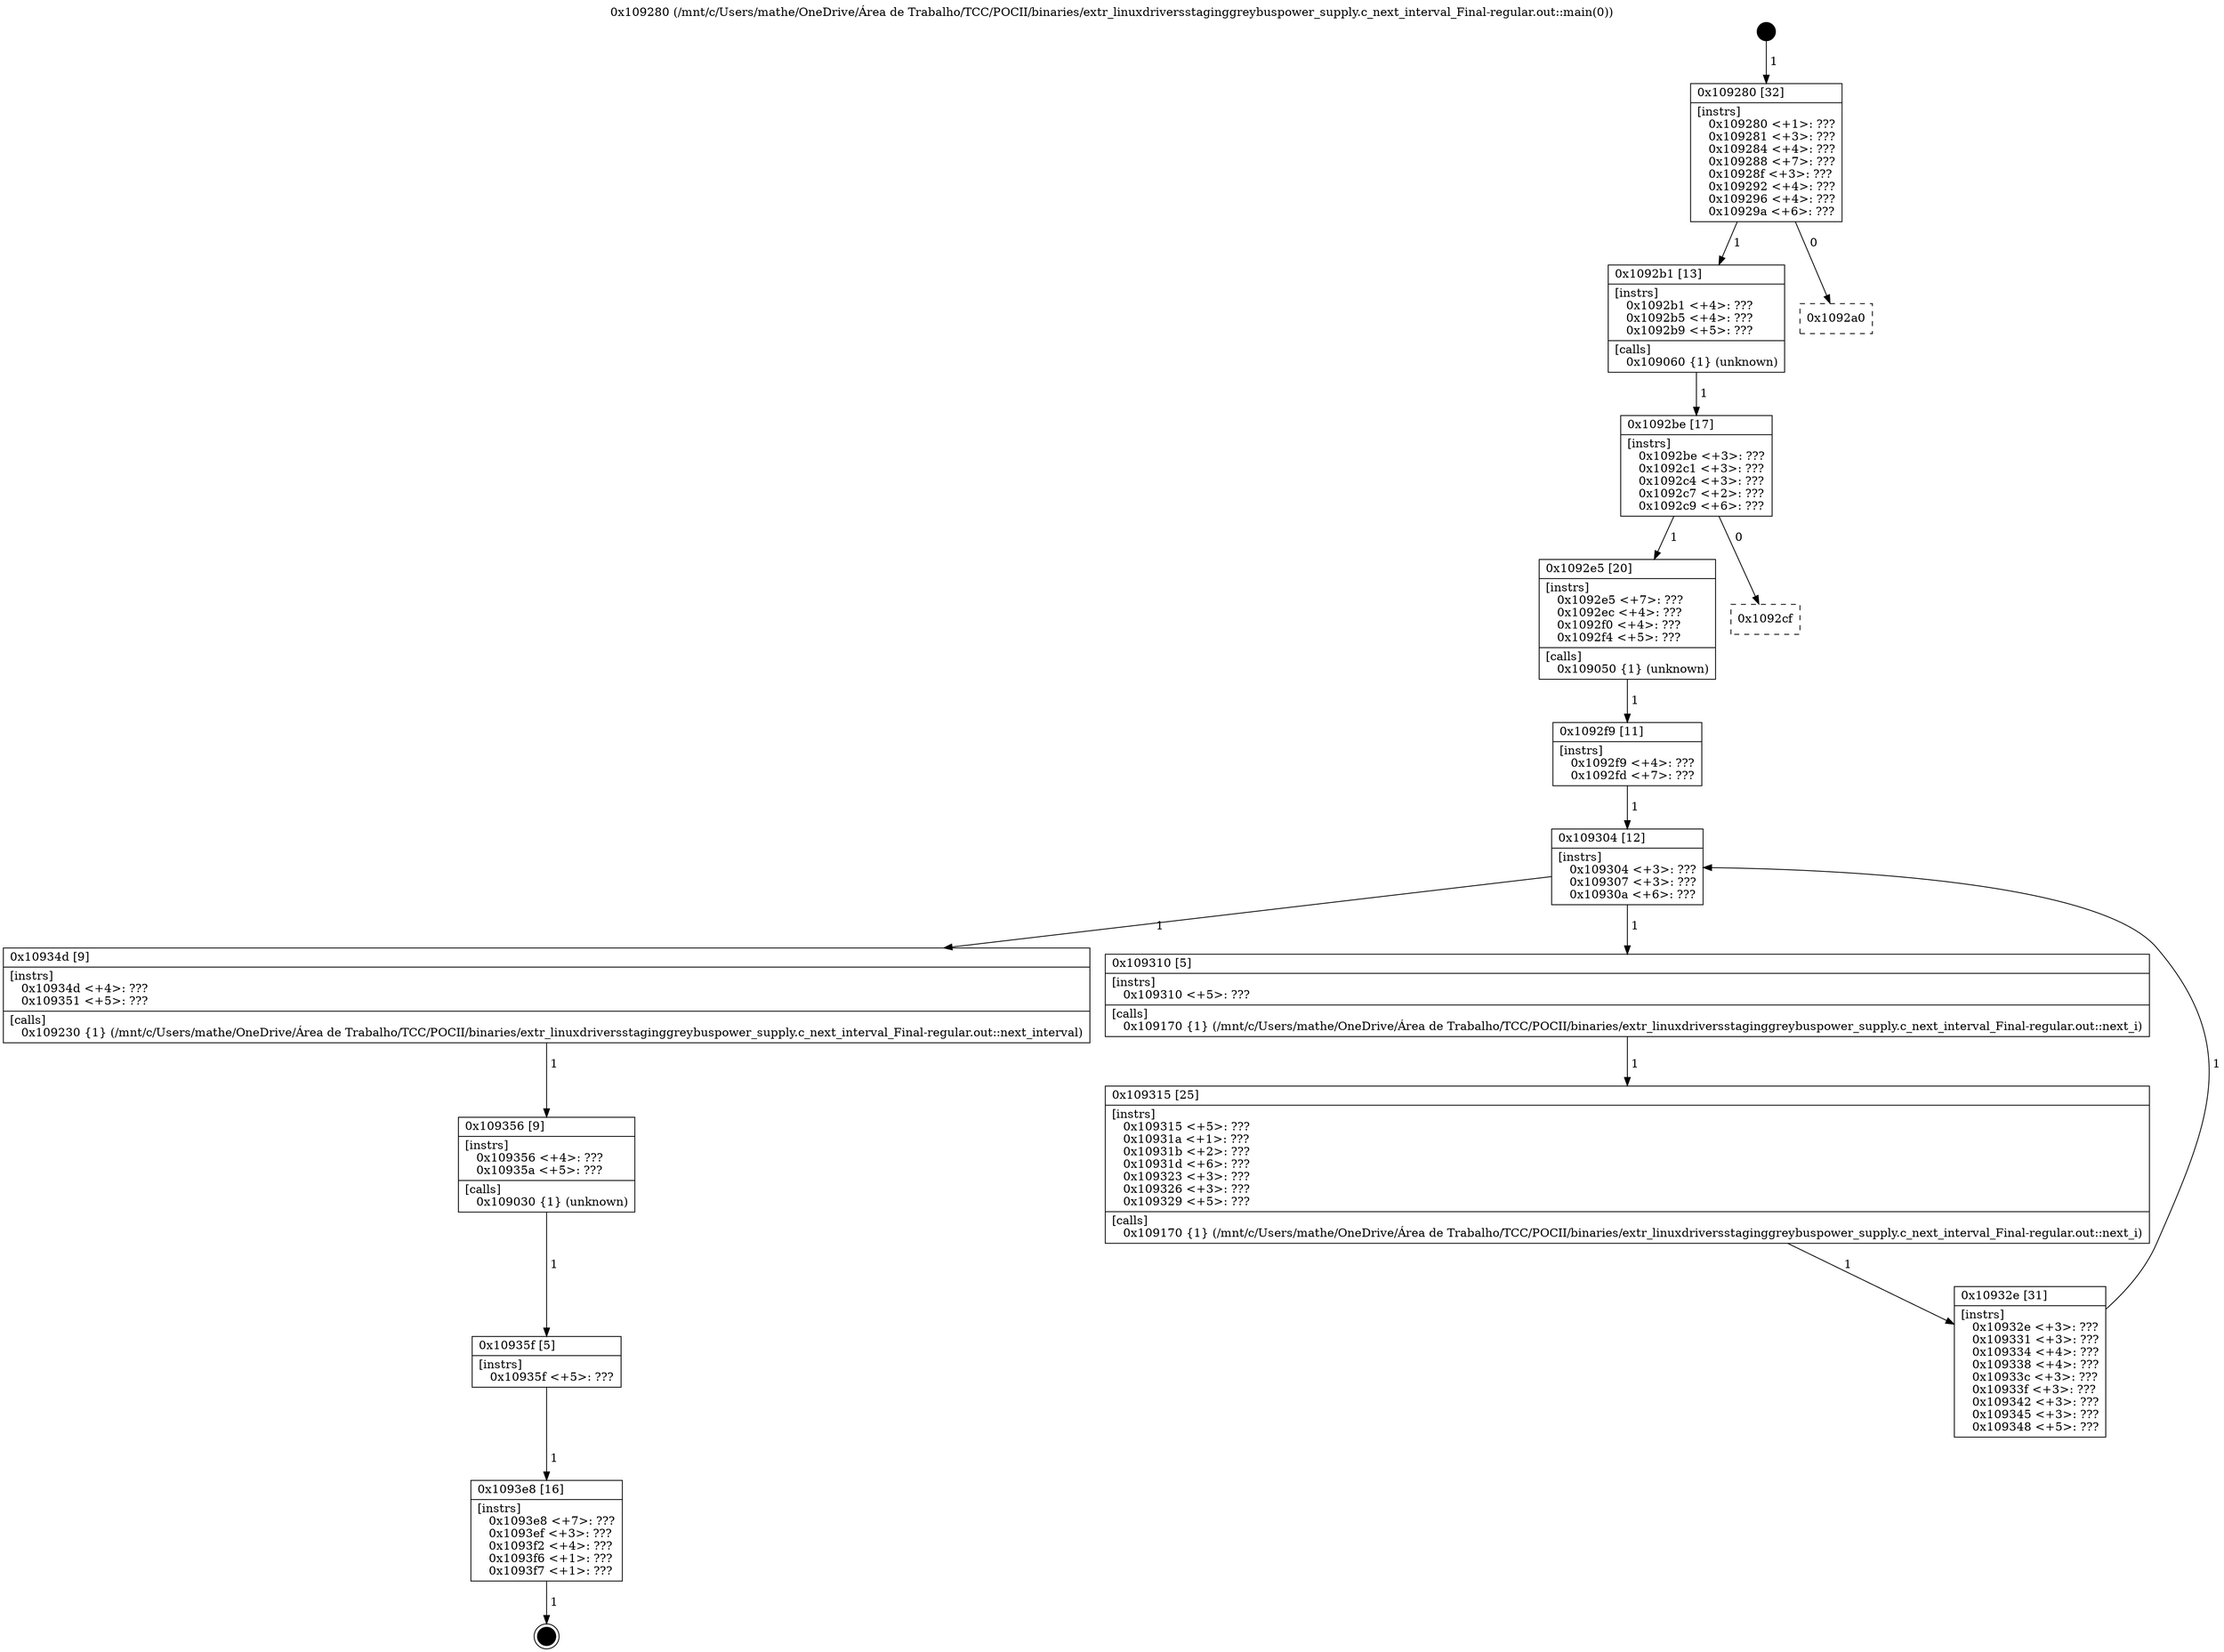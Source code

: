 digraph "0x109280" {
  label = "0x109280 (/mnt/c/Users/mathe/OneDrive/Área de Trabalho/TCC/POCII/binaries/extr_linuxdriversstaginggreybuspower_supply.c_next_interval_Final-regular.out::main(0))"
  labelloc = "t"
  node[shape=record]

  Entry [label="",width=0.3,height=0.3,shape=circle,fillcolor=black,style=filled]
  "0x109280" [label="{
     0x109280 [32]\l
     | [instrs]\l
     &nbsp;&nbsp;0x109280 \<+1\>: ???\l
     &nbsp;&nbsp;0x109281 \<+3\>: ???\l
     &nbsp;&nbsp;0x109284 \<+4\>: ???\l
     &nbsp;&nbsp;0x109288 \<+7\>: ???\l
     &nbsp;&nbsp;0x10928f \<+3\>: ???\l
     &nbsp;&nbsp;0x109292 \<+4\>: ???\l
     &nbsp;&nbsp;0x109296 \<+4\>: ???\l
     &nbsp;&nbsp;0x10929a \<+6\>: ???\l
  }"]
  "0x1092b1" [label="{
     0x1092b1 [13]\l
     | [instrs]\l
     &nbsp;&nbsp;0x1092b1 \<+4\>: ???\l
     &nbsp;&nbsp;0x1092b5 \<+4\>: ???\l
     &nbsp;&nbsp;0x1092b9 \<+5\>: ???\l
     | [calls]\l
     &nbsp;&nbsp;0x109060 \{1\} (unknown)\l
  }"]
  "0x1092a0" [label="{
     0x1092a0\l
  }", style=dashed]
  "0x1092be" [label="{
     0x1092be [17]\l
     | [instrs]\l
     &nbsp;&nbsp;0x1092be \<+3\>: ???\l
     &nbsp;&nbsp;0x1092c1 \<+3\>: ???\l
     &nbsp;&nbsp;0x1092c4 \<+3\>: ???\l
     &nbsp;&nbsp;0x1092c7 \<+2\>: ???\l
     &nbsp;&nbsp;0x1092c9 \<+6\>: ???\l
  }"]
  "0x1092e5" [label="{
     0x1092e5 [20]\l
     | [instrs]\l
     &nbsp;&nbsp;0x1092e5 \<+7\>: ???\l
     &nbsp;&nbsp;0x1092ec \<+4\>: ???\l
     &nbsp;&nbsp;0x1092f0 \<+4\>: ???\l
     &nbsp;&nbsp;0x1092f4 \<+5\>: ???\l
     | [calls]\l
     &nbsp;&nbsp;0x109050 \{1\} (unknown)\l
  }"]
  "0x1092cf" [label="{
     0x1092cf\l
  }", style=dashed]
  "0x109304" [label="{
     0x109304 [12]\l
     | [instrs]\l
     &nbsp;&nbsp;0x109304 \<+3\>: ???\l
     &nbsp;&nbsp;0x109307 \<+3\>: ???\l
     &nbsp;&nbsp;0x10930a \<+6\>: ???\l
  }"]
  "0x10934d" [label="{
     0x10934d [9]\l
     | [instrs]\l
     &nbsp;&nbsp;0x10934d \<+4\>: ???\l
     &nbsp;&nbsp;0x109351 \<+5\>: ???\l
     | [calls]\l
     &nbsp;&nbsp;0x109230 \{1\} (/mnt/c/Users/mathe/OneDrive/Área de Trabalho/TCC/POCII/binaries/extr_linuxdriversstaginggreybuspower_supply.c_next_interval_Final-regular.out::next_interval)\l
  }"]
  "0x109310" [label="{
     0x109310 [5]\l
     | [instrs]\l
     &nbsp;&nbsp;0x109310 \<+5\>: ???\l
     | [calls]\l
     &nbsp;&nbsp;0x109170 \{1\} (/mnt/c/Users/mathe/OneDrive/Área de Trabalho/TCC/POCII/binaries/extr_linuxdriversstaginggreybuspower_supply.c_next_interval_Final-regular.out::next_i)\l
  }"]
  "0x109315" [label="{
     0x109315 [25]\l
     | [instrs]\l
     &nbsp;&nbsp;0x109315 \<+5\>: ???\l
     &nbsp;&nbsp;0x10931a \<+1\>: ???\l
     &nbsp;&nbsp;0x10931b \<+2\>: ???\l
     &nbsp;&nbsp;0x10931d \<+6\>: ???\l
     &nbsp;&nbsp;0x109323 \<+3\>: ???\l
     &nbsp;&nbsp;0x109326 \<+3\>: ???\l
     &nbsp;&nbsp;0x109329 \<+5\>: ???\l
     | [calls]\l
     &nbsp;&nbsp;0x109170 \{1\} (/mnt/c/Users/mathe/OneDrive/Área de Trabalho/TCC/POCII/binaries/extr_linuxdriversstaginggreybuspower_supply.c_next_interval_Final-regular.out::next_i)\l
  }"]
  "0x10932e" [label="{
     0x10932e [31]\l
     | [instrs]\l
     &nbsp;&nbsp;0x10932e \<+3\>: ???\l
     &nbsp;&nbsp;0x109331 \<+3\>: ???\l
     &nbsp;&nbsp;0x109334 \<+4\>: ???\l
     &nbsp;&nbsp;0x109338 \<+4\>: ???\l
     &nbsp;&nbsp;0x10933c \<+3\>: ???\l
     &nbsp;&nbsp;0x10933f \<+3\>: ???\l
     &nbsp;&nbsp;0x109342 \<+3\>: ???\l
     &nbsp;&nbsp;0x109345 \<+3\>: ???\l
     &nbsp;&nbsp;0x109348 \<+5\>: ???\l
  }"]
  "0x1092f9" [label="{
     0x1092f9 [11]\l
     | [instrs]\l
     &nbsp;&nbsp;0x1092f9 \<+4\>: ???\l
     &nbsp;&nbsp;0x1092fd \<+7\>: ???\l
  }"]
  "0x109356" [label="{
     0x109356 [9]\l
     | [instrs]\l
     &nbsp;&nbsp;0x109356 \<+4\>: ???\l
     &nbsp;&nbsp;0x10935a \<+5\>: ???\l
     | [calls]\l
     &nbsp;&nbsp;0x109030 \{1\} (unknown)\l
  }"]
  "0x10935f" [label="{
     0x10935f [5]\l
     | [instrs]\l
     &nbsp;&nbsp;0x10935f \<+5\>: ???\l
  }"]
  "0x1093e8" [label="{
     0x1093e8 [16]\l
     | [instrs]\l
     &nbsp;&nbsp;0x1093e8 \<+7\>: ???\l
     &nbsp;&nbsp;0x1093ef \<+3\>: ???\l
     &nbsp;&nbsp;0x1093f2 \<+4\>: ???\l
     &nbsp;&nbsp;0x1093f6 \<+1\>: ???\l
     &nbsp;&nbsp;0x1093f7 \<+1\>: ???\l
  }"]
  Exit [label="",width=0.3,height=0.3,shape=circle,fillcolor=black,style=filled,peripheries=2]
  Entry -> "0x109280" [label=" 1"]
  "0x109280" -> "0x1092b1" [label=" 1"]
  "0x109280" -> "0x1092a0" [label=" 0"]
  "0x1092b1" -> "0x1092be" [label=" 1"]
  "0x1092be" -> "0x1092e5" [label=" 1"]
  "0x1092be" -> "0x1092cf" [label=" 0"]
  "0x1092e5" -> "0x1092f9" [label=" 1"]
  "0x109304" -> "0x10934d" [label=" 1"]
  "0x109304" -> "0x109310" [label=" 1"]
  "0x109310" -> "0x109315" [label=" 1"]
  "0x109315" -> "0x10932e" [label=" 1"]
  "0x1092f9" -> "0x109304" [label=" 1"]
  "0x10932e" -> "0x109304" [label=" 1"]
  "0x10934d" -> "0x109356" [label=" 1"]
  "0x109356" -> "0x10935f" [label=" 1"]
  "0x10935f" -> "0x1093e8" [label=" 1"]
  "0x1093e8" -> Exit [label=" 1"]
}
